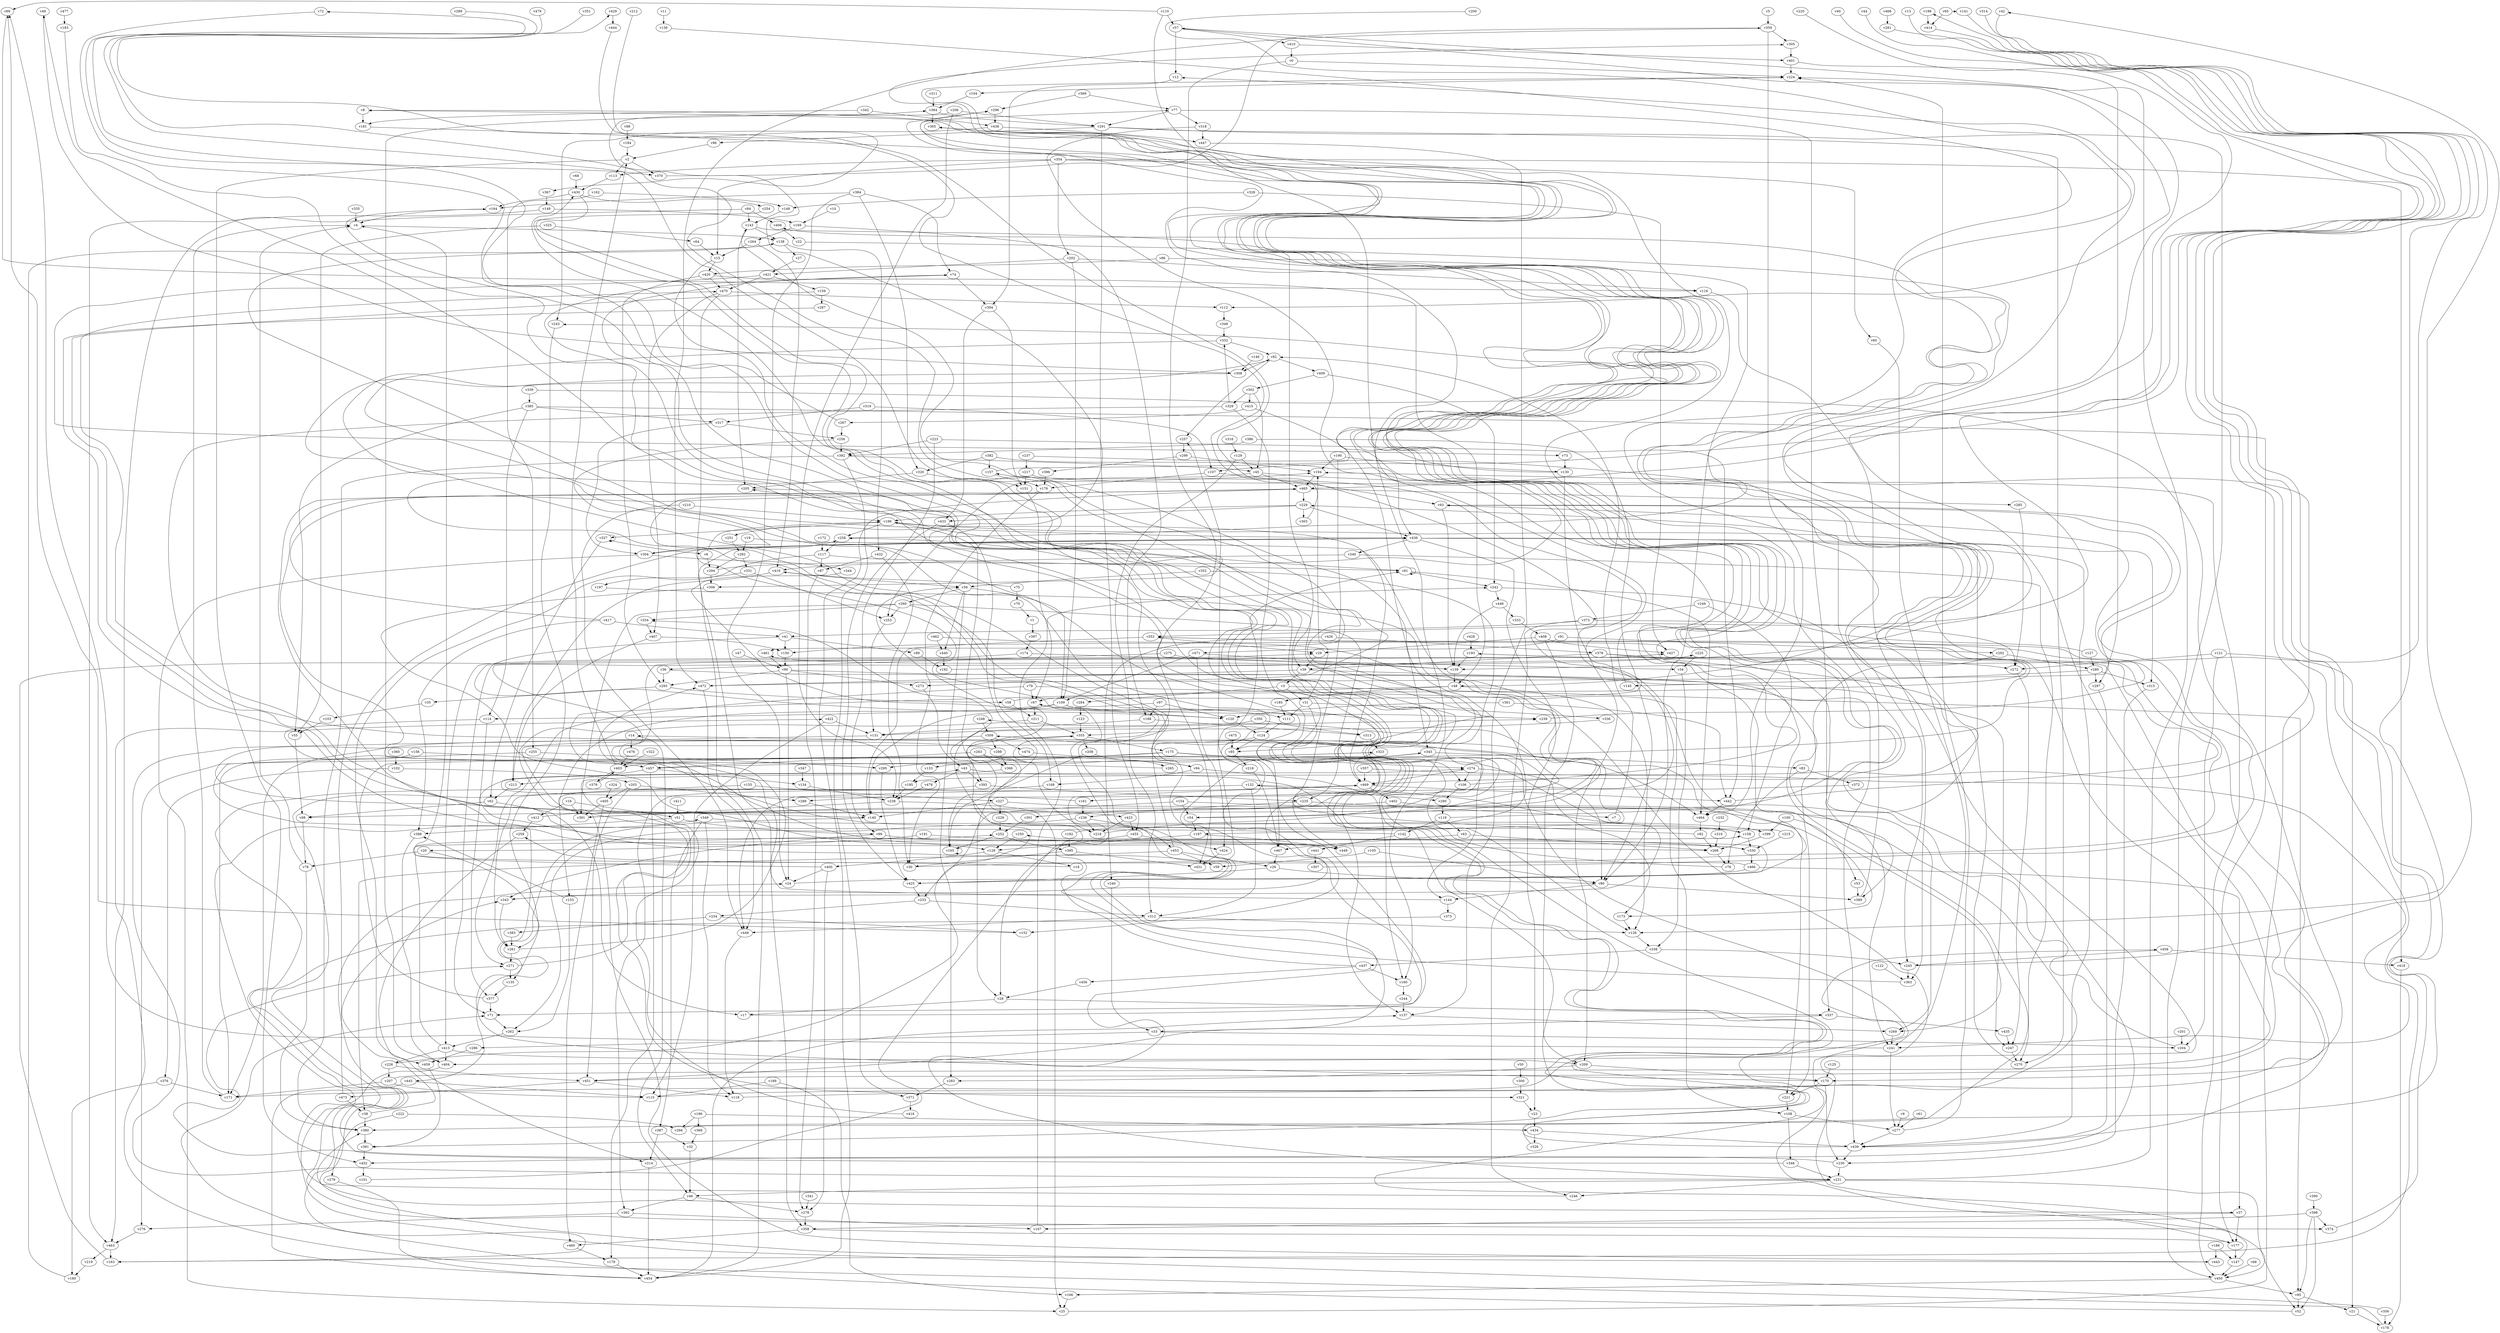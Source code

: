 // Benchmark game 714 - 480 vertices
// time_bound: 184
// targets: v207
digraph G {
    v0 [name="v0", player=0];
    v1 [name="v1", player=0];
    v2 [name="v2", player=0];
    v3 [name="v3", player=1];
    v4 [name="v4", player=0];
    v5 [name="v5", player=1];
    v6 [name="v6", player=0];
    v7 [name="v7", player=0];
    v8 [name="v8", player=0];
    v9 [name="v9", player=1];
    v10 [name="v10", player=0];
    v11 [name="v11", player=1];
    v12 [name="v12", player=0];
    v13 [name="v13", player=1];
    v14 [name="v14", player=0];
    v15 [name="v15", player=0];
    v16 [name="v16", player=0];
    v17 [name="v17", player=1];
    v18 [name="v18", player=0];
    v19 [name="v19", player=1];
    v20 [name="v20", player=0];
    v21 [name="v21", player=0];
    v22 [name="v22", player=1];
    v23 [name="v23", player=1];
    v24 [name="v24", player=1];
    v25 [name="v25", player=0];
    v26 [name="v26", player=1];
    v27 [name="v27", player=1];
    v28 [name="v28", player=0];
    v29 [name="v29", player=0];
    v30 [name="v30", player=1];
    v31 [name="v31", player=1];
    v32 [name="v32", player=0];
    v33 [name="v33", player=0];
    v34 [name="v34", player=1];
    v35 [name="v35", player=0];
    v36 [name="v36", player=0];
    v37 [name="v37", player=1];
    v38 [name="v38", player=1];
    v39 [name="v39", player=0];
    v40 [name="v40", player=0];
    v41 [name="v41", player=0];
    v42 [name="v42", player=0];
    v43 [name="v43", player=0];
    v44 [name="v44", player=1];
    v45 [name="v45", player=1];
    v46 [name="v46", player=1];
    v47 [name="v47", player=1];
    v48 [name="v48", player=1];
    v49 [name="v49", player=0];
    v50 [name="v50", player=0];
    v51 [name="v51", player=0];
    v52 [name="v52", player=0];
    v53 [name="v53", player=1];
    v54 [name="v54", player=0];
    v55 [name="v55", player=0];
    v56 [name="v56", player=1];
    v57 [name="v57", player=1];
    v58 [name="v58", player=1];
    v59 [name="v59", player=1];
    v60 [name="v60", player=0];
    v61 [name="v61", player=1];
    v62 [name="v62", player=0];
    v63 [name="v63", player=1];
    v64 [name="v64", player=1];
    v65 [name="v65", player=1];
    v66 [name="v66", player=0];
    v67 [name="v67", player=0];
    v68 [name="v68", player=0];
    v69 [name="v69", player=1];
    v70 [name="v70", player=1];
    v71 [name="v71", player=1];
    v72 [name="v72", player=0];
    v73 [name="v73", player=0];
    v74 [name="v74", player=0];
    v75 [name="v75", player=0];
    v76 [name="v76", player=0];
    v77 [name="v77", player=0];
    v78 [name="v78", player=1];
    v79 [name="v79", player=0];
    v80 [name="v80", player=0];
    v81 [name="v81", player=0];
    v82 [name="v82", player=1];
    v83 [name="v83", player=0];
    v84 [name="v84", player=0];
    v85 [name="v85", player=0];
    v86 [name="v86", player=1];
    v87 [name="v87", player=1];
    v88 [name="v88", player=1];
    v89 [name="v89", player=0];
    v90 [name="v90", player=1];
    v91 [name="v91", player=0];
    v92 [name="v92", player=0];
    v93 [name="v93", player=1];
    v94 [name="v94", player=1];
    v95 [name="v95", player=0];
    v96 [name="v96", player=0];
    v97 [name="v97", player=1];
    v98 [name="v98", player=1];
    v99 [name="v99", player=1];
    v100 [name="v100", player=0];
    v101 [name="v101", player=1];
    v102 [name="v102", player=0];
    v103 [name="v103", player=1];
    v104 [name="v104", player=0];
    v105 [name="v105", player=0];
    v106 [name="v106", player=1];
    v107 [name="v107", player=0];
    v108 [name="v108", player=0];
    v109 [name="v109", player=1];
    v110 [name="v110", player=1];
    v111 [name="v111", player=1];
    v112 [name="v112", player=0];
    v113 [name="v113", player=0];
    v114 [name="v114", player=1];
    v115 [name="v115", player=0];
    v116 [name="v116", player=0];
    v117 [name="v117", player=0];
    v118 [name="v118", player=0];
    v119 [name="v119", player=1];
    v120 [name="v120", player=1];
    v121 [name="v121", player=0];
    v122 [name="v122", player=0];
    v123 [name="v123", player=1];
    v124 [name="v124", player=1];
    v125 [name="v125", player=0];
    v126 [name="v126", player=0];
    v127 [name="v127", player=1];
    v128 [name="v128", player=0];
    v129 [name="v129", player=1];
    v130 [name="v130", player=1];
    v131 [name="v131", player=0];
    v132 [name="v132", player=0];
    v133 [name="v133", player=0];
    v134 [name="v134", player=0];
    v135 [name="v135", player=1];
    v136 [name="v136", player=1];
    v137 [name="v137", player=1];
    v138 [name="v138", player=1];
    v139 [name="v139", player=0];
    v140 [name="v140", player=1];
    v141 [name="v141", player=0];
    v142 [name="v142", player=1];
    v143 [name="v143", player=0];
    v144 [name="v144", player=0];
    v145 [name="v145", player=1];
    v146 [name="v146", player=0];
    v147 [name="v147", player=1];
    v148 [name="v148", player=0];
    v149 [name="v149", player=0];
    v150 [name="v150", player=1];
    v151 [name="v151", player=0];
    v152 [name="v152", player=0];
    v153 [name="v153", player=1];
    v154 [name="v154", player=1];
    v155 [name="v155", player=1];
    v156 [name="v156", player=0];
    v157 [name="v157", player=0];
    v158 [name="v158", player=1];
    v159 [name="v159", player=0];
    v160 [name="v160", player=0];
    v161 [name="v161", player=1];
    v162 [name="v162", player=0];
    v163 [name="v163", player=1];
    v164 [name="v164", player=0];
    v165 [name="v165", player=1];
    v166 [name="v166", player=1];
    v167 [name="v167", player=0];
    v168 [name="v168", player=1];
    v169 [name="v169", player=0];
    v170 [name="v170", player=1];
    v171 [name="v171", player=1];
    v172 [name="v172", player=0];
    v173 [name="v173", player=1];
    v174 [name="v174", player=1];
    v175 [name="v175", player=1];
    v176 [name="v176", player=0];
    v177 [name="v177", player=0];
    v178 [name="v178", player=1];
    v179 [name="v179", player=0];
    v180 [name="v180", player=0];
    v181 [name="v181", player=1];
    v182 [name="v182", player=1];
    v183 [name="v183", player=1];
    v184 [name="v184", player=0];
    v185 [name="v185", player=1];
    v186 [name="v186", player=1];
    v187 [name="v187", player=0];
    v188 [name="v188", player=0];
    v189 [name="v189", player=1];
    v190 [name="v190", player=1];
    v191 [name="v191", player=0];
    v192 [name="v192", player=1];
    v193 [name="v193", player=1];
    v194 [name="v194", player=0];
    v195 [name="v195", player=0];
    v196 [name="v196", player=1];
    v197 [name="v197", player=1];
    v198 [name="v198", player=0];
    v199 [name="v199", player=1];
    v200 [name="v200", player=0];
    v201 [name="v201", player=0];
    v202 [name="v202", player=1];
    v203 [name="v203", player=1];
    v204 [name="v204", player=1];
    v205 [name="v205", player=0];
    v206 [name="v206", player=1];
    v207 [name="v207", player=0, target=1];
    v208 [name="v208", player=0];
    v209 [name="v209", player=1];
    v210 [name="v210", player=0];
    v211 [name="v211", player=1];
    v212 [name="v212", player=1];
    v213 [name="v213", player=1];
    v214 [name="v214", player=1];
    v215 [name="v215", player=1];
    v216 [name="v216", player=1];
    v217 [name="v217", player=0];
    v218 [name="v218", player=0];
    v219 [name="v219", player=1];
    v220 [name="v220", player=0];
    v221 [name="v221", player=0];
    v222 [name="v222", player=0];
    v223 [name="v223", player=0];
    v224 [name="v224", player=0];
    v225 [name="v225", player=0];
    v226 [name="v226", player=1];
    v227 [name="v227", player=1];
    v228 [name="v228", player=0];
    v229 [name="v229", player=1];
    v230 [name="v230", player=1];
    v231 [name="v231", player=1];
    v232 [name="v232", player=1];
    v233 [name="v233", player=0];
    v234 [name="v234", player=0];
    v235 [name="v235", player=1];
    v236 [name="v236", player=1];
    v237 [name="v237", player=1];
    v238 [name="v238", player=0];
    v239 [name="v239", player=1];
    v240 [name="v240", player=1];
    v241 [name="v241", player=1];
    v242 [name="v242", player=0];
    v243 [name="v243", player=0];
    v244 [name="v244", player=0];
    v245 [name="v245", player=1];
    v246 [name="v246", player=1];
    v247 [name="v247", player=0];
    v248 [name="v248", player=1];
    v249 [name="v249", player=1];
    v250 [name="v250", player=0];
    v251 [name="v251", player=0];
    v252 [name="v252", player=0];
    v253 [name="v253", player=1];
    v254 [name="v254", player=0];
    v255 [name="v255", player=0];
    v256 [name="v256", player=0];
    v257 [name="v257", player=0];
    v258 [name="v258", player=0];
    v259 [name="v259", player=0];
    v260 [name="v260", player=0];
    v261 [name="v261", player=0];
    v262 [name="v262", player=1];
    v263 [name="v263", player=0];
    v264 [name="v264", player=1];
    v265 [name="v265", player=1];
    v266 [name="v266", player=0];
    v267 [name="v267", player=1];
    v268 [name="v268", player=1];
    v269 [name="v269", player=0];
    v270 [name="v270", player=0];
    v271 [name="v271", player=0];
    v272 [name="v272", player=1];
    v273 [name="v273", player=0];
    v274 [name="v274", player=0];
    v275 [name="v275", player=1];
    v276 [name="v276", player=0];
    v277 [name="v277", player=1];
    v278 [name="v278", player=0];
    v279 [name="v279", player=1];
    v280 [name="v280", player=0];
    v281 [name="v281", player=0];
    v282 [name="v282", player=1];
    v283 [name="v283", player=1];
    v284 [name="v284", player=0];
    v285 [name="v285", player=1];
    v286 [name="v286", player=0];
    v287 [name="v287", player=0];
    v288 [name="v288", player=0];
    v289 [name="v289", player=1];
    v290 [name="v290", player=1];
    v291 [name="v291", player=1];
    v292 [name="v292", player=1];
    v293 [name="v293", player=0];
    v294 [name="v294", player=1];
    v295 [name="v295", player=1];
    v296 [name="v296", player=0];
    v297 [name="v297", player=1];
    v298 [name="v298", player=1];
    v299 [name="v299", player=1];
    v300 [name="v300", player=0];
    v301 [name="v301", player=0];
    v302 [name="v302", player=1];
    v303 [name="v303", player=1];
    v304 [name="v304", player=1];
    v305 [name="v305", player=0];
    v306 [name="v306", player=1];
    v307 [name="v307", player=1];
    v308 [name="v308", player=1];
    v309 [name="v309", player=1];
    v310 [name="v310", player=0];
    v311 [name="v311", player=0];
    v312 [name="v312", player=1];
    v313 [name="v313", player=0];
    v314 [name="v314", player=1];
    v315 [name="v315", player=0];
    v316 [name="v316", player=0];
    v317 [name="v317", player=0];
    v318 [name="v318", player=1];
    v319 [name="v319", player=1];
    v320 [name="v320", player=0];
    v321 [name="v321", player=1];
    v322 [name="v322", player=1];
    v323 [name="v323", player=1];
    v324 [name="v324", player=1];
    v325 [name="v325", player=1];
    v326 [name="v326", player=0];
    v327 [name="v327", player=1];
    v328 [name="v328", player=0];
    v329 [name="v329", player=0];
    v330 [name="v330", player=1];
    v331 [name="v331", player=1];
    v332 [name="v332", player=0];
    v333 [name="v333", player=0];
    v334 [name="v334", player=1];
    v335 [name="v335", player=0];
    v336 [name="v336", player=1];
    v337 [name="v337", player=1];
    v338 [name="v338", player=0];
    v339 [name="v339", player=0];
    v340 [name="v340", player=1];
    v341 [name="v341", player=0];
    v342 [name="v342", player=1];
    v343 [name="v343", player=1];
    v344 [name="v344", player=1];
    v345 [name="v345", player=0];
    v346 [name="v346", player=1];
    v347 [name="v347", player=0];
    v348 [name="v348", player=0];
    v349 [name="v349", player=0];
    v350 [name="v350", player=1];
    v351 [name="v351", player=1];
    v352 [name="v352", player=1];
    v353 [name="v353", player=1];
    v354 [name="v354", player=0];
    v355 [name="v355", player=0];
    v356 [name="v356", player=1];
    v357 [name="v357", player=1];
    v358 [name="v358", player=0];
    v359 [name="v359", player=1];
    v360 [name="v360", player=0];
    v361 [name="v361", player=1];
    v362 [name="v362", player=0];
    v363 [name="v363", player=0];
    v364 [name="v364", player=1];
    v365 [name="v365", player=1];
    v366 [name="v366", player=1];
    v367 [name="v367", player=1];
    v368 [name="v368", player=1];
    v369 [name="v369", player=0];
    v370 [name="v370", player=1];
    v371 [name="v371", player=1];
    v372 [name="v372", player=1];
    v373 [name="v373", player=0];
    v374 [name="v374", player=1];
    v375 [name="v375", player=1];
    v376 [name="v376", player=0];
    v377 [name="v377", player=1];
    v378 [name="v378", player=0];
    v379 [name="v379", player=0];
    v380 [name="v380", player=0];
    v381 [name="v381", player=1];
    v382 [name="v382", player=1];
    v383 [name="v383", player=0];
    v384 [name="v384", player=0];
    v385 [name="v385", player=1];
    v386 [name="v386", player=1];
    v387 [name="v387", player=1];
    v388 [name="v388", player=1];
    v389 [name="v389", player=1];
    v390 [name="v390", player=1];
    v391 [name="v391", player=0];
    v392 [name="v392", player=1];
    v393 [name="v393", player=1];
    v394 [name="v394", player=1];
    v395 [name="v395", player=0];
    v396 [name="v396", player=0];
    v397 [name="v397", player=1];
    v398 [name="v398", player=0];
    v399 [name="v399", player=1];
    v400 [name="v400", player=0];
    v401 [name="v401", player=1];
    v402 [name="v402", player=0];
    v403 [name="v403", player=1];
    v404 [name="v404", player=0];
    v405 [name="v405", player=1];
    v406 [name="v406", player=0];
    v407 [name="v407", player=1];
    v408 [name="v408", player=1];
    v409 [name="v409", player=1];
    v410 [name="v410", player=0];
    v411 [name="v411", player=0];
    v412 [name="v412", player=0];
    v413 [name="v413", player=0];
    v414 [name="v414", player=1];
    v415 [name="v415", player=0];
    v416 [name="v416", player=0];
    v417 [name="v417", player=1];
    v418 [name="v418", player=0];
    v419 [name="v419", player=0];
    v420 [name="v420", player=1];
    v421 [name="v421", player=1];
    v422 [name="v422", player=0];
    v423 [name="v423", player=0];
    v424 [name="v424", player=1];
    v425 [name="v425", player=1];
    v426 [name="v426", player=0];
    v427 [name="v427", player=0];
    v428 [name="v428", player=1];
    v429 [name="v429", player=1];
    v430 [name="v430", player=0];
    v431 [name="v431", player=1];
    v432 [name="v432", player=1];
    v433 [name="v433", player=0];
    v434 [name="v434", player=1];
    v435 [name="v435", player=1];
    v436 [name="v436", player=1];
    v437 [name="v437", player=1];
    v438 [name="v438", player=1];
    v439 [name="v439", player=0];
    v440 [name="v440", player=1];
    v441 [name="v441", player=0];
    v442 [name="v442", player=1];
    v443 [name="v443", player=1];
    v444 [name="v444", player=0];
    v445 [name="v445", player=0];
    v446 [name="v446", player=0];
    v447 [name="v447", player=1];
    v448 [name="v448", player=1];
    v449 [name="v449", player=0];
    v450 [name="v450", player=1];
    v451 [name="v451", player=1];
    v452 [name="v452", player=1];
    v453 [name="v453", player=1];
    v454 [name="v454", player=1];
    v455 [name="v455", player=1];
    v456 [name="v456", player=1];
    v457 [name="v457", player=0];
    v458 [name="v458", player=1];
    v459 [name="v459", player=0];
    v460 [name="v460", player=1];
    v461 [name="v461", player=1];
    v462 [name="v462", player=0];
    v463 [name="v463", player=0];
    v464 [name="v464", player=0];
    v465 [name="v465", player=0];
    v466 [name="v466", player=0];
    v467 [name="v467", player=1];
    v468 [name="v468", player=0];
    v469 [name="v469", player=0];
    v470 [name="v470", player=1];
    v471 [name="v471", player=1];
    v472 [name="v472", player=1];
    v473 [name="v473", player=0];
    v474 [name="v474", player=0];
    v475 [name="v475", player=0];
    v476 [name="v476", player=1];
    v477 [name="v477", player=1];
    v478 [name="v478", player=0];
    v479 [name="v479", player=0];

    v0 -> v224;
    v1 -> v397;
    v2 -> v113;
    v3 -> v284;
    v4 -> v138;
    v5 -> v359;
    v6 -> v294;
    v7 -> v82;
    v8 -> v181;
    v9 -> v277;
    v10 -> v169;
    v11 -> v136;
    v12 -> v394;
    v13 -> v469 [constraint="t >= 5"];
    v14 -> v46;
    v15 -> v126 [constraint="t >= 3"];
    v16 -> v412;
    v17 -> v345 [constraint="t < 11"];
    v18 -> v259 [constraint="t mod 3 == 0"];
    v19 -> v450 [constraint="t mod 3 == 0"];
    v20 -> v78;
    v21 -> v178;
    v22 -> v48 [constraint="t < 11"];
    v23 -> v434;
    v24 -> v250 [constraint="t < 15"];
    v25 -> v194;
    v26 -> v80;
    v27 -> v421;
    v28 -> v337;
    v29 -> v39;
    v30 -> v353 [constraint="t mod 5 == 0"];
    v31 -> v336;
    v32 -> v46;
    v33 -> v204;
    v34 -> v338;
    v35 -> v103;
    v36 -> v389 [constraint="t >= 3"];
    v37 -> v177;
    v38 -> v343 [constraint="t mod 2 == 0"];
    v39 -> v3;
    v40 -> v465 [constraint="t mod 4 == 3"];
    v41 -> v89;
    v42 -> v139 [constraint="t < 11"];
    v43 -> v478;
    v44 -> v353 [constraint="t mod 2 == 0"];
    v45 -> v450;
    v46 -> v278;
    v47 -> v90;
    v48 -> v399 [constraint="t mod 4 == 2"];
    v49 -> v308 [constraint="t < 6"];
    v50 -> v300;
    v51 -> v388;
    v52 -> v71 [constraint="t mod 4 == 1"];
    v53 -> v389;
    v54 -> v248 [constraint="t < 12"];
    v55 -> v98;
    v56 -> v109;
    v57 -> v112 [constraint="t >= 1"];
    v58 -> v157 [constraint="t >= 1"];
    v59 -> v465 [constraint="t mod 5 == 0"];
    v60 -> v241;
    v61 -> v277;
    v62 -> v17;
    v63 -> v268;
    v64 -> v15;
    v65 -> v141 [constraint="t < 11"];
    v66 -> v450;
    v67 -> v211;
    v68 -> v430;
    v69 -> v116 [constraint="t >= 1"];
    v70 -> v1;
    v71 -> v262;
    v72 -> v288 [constraint="t mod 2 == 1"];
    v73 -> v130;
    v74 -> v381 [constraint="t mod 3 == 0"];
    v75 -> v419 [constraint="t mod 2 == 1"];
    v76 -> v205 [constraint="t < 9"];
    v77 -> v337;
    v78 -> v380;
    v79 -> v108;
    v80 -> v144;
    v81 -> v464;
    v82 -> v308;
    v83 -> v76;
    v84 -> v463;
    v85 -> v216;
    v86 -> v420;
    v87 -> v278;
    v88 -> v184;
    v89 -> v192;
    v90 -> v247;
    v91 -> v471;
    v92 -> v49 [constraint="t mod 3 == 2"];
    v93 -> v439 [constraint="t < 8"];
    v94 -> v168;
    v95 -> v52;
    v96 -> v2;
    v97 -> v188;
    v98 -> v78;
    v99 -> v449;
    v100 -> v399;
    v101 -> v56 [constraint="t >= 1"];
    v102 -> v203;
    v103 -> v55;
    v104 -> v364;
    v105 -> v59;
    v106 -> v8 [constraint="t < 12"];
    v107 -> v93;
    v108 -> v346;
    v109 -> v239;
    v110 -> v69 [constraint="t >= 5"];
    v111 -> v124;
    v112 -> v348;
    v113 -> v430;
    v114 -> v94 [constraint="t >= 3"];
    v115 -> v224 [constraint="t < 12"];
    v116 -> v363;
    v117 -> v87;
    v118 -> v164 [constraint="t mod 4 == 2"];
    v119 -> v365 [constraint="t < 14"];
    v120 -> v29 [constraint="t mod 4 == 0"];
    v121 -> v204;
    v122 -> v363;
    v123 -> v355;
    v124 -> v423 [constraint="t mod 2 == 0"];
    v125 -> v170;
    v126 -> v338;
    v127 -> v305 [constraint="t >= 2"];
    v128 -> v400;
    v129 -> v312;
    v130 -> v296 [constraint="t mod 5 == 3"];
    v131 -> v231 [constraint="t mod 4 == 2"];
    v132 -> v312;
    v133 -> v195;
    v134 -> v238;
    v135 -> v377;
    v136 -> v404 [constraint="t >= 1"];
    v137 -> v269;
    v138 -> v71 [constraint="t >= 4"];
    v139 -> v48;
    v140 -> v170 [constraint="t mod 3 == 2"];
    v141 -> v380 [constraint="t < 13"];
    v142 -> v323 [constraint="t < 9"];
    v143 -> v205;
    v144 -> v427 [constraint="t mod 2 == 1"];
    v145 -> v77 [constraint="t < 7"];
    v146 -> v308;
    v147 -> v458 [constraint="t >= 2"];
    v148 -> v143;
    v149 -> v463;
    v150 -> v90;
    v151 -> v67;
    v152 -> v69 [constraint="t mod 2 == 1"];
    v153 -> v388 [constraint="t mod 3 == 1"];
    v154 -> v233;
    v155 -> v261;
    v156 -> v171;
    v157 -> v243 [constraint="t mod 2 == 0"];
    v158 -> v132 [constraint="t >= 1"];
    v159 -> v330 [constraint="t >= 2"];
    v160 -> v244;
    v161 -> v43 [constraint="t < 6"];
    v162 -> v148;
    v163 -> v225 [constraint="t < 7"];
    v164 -> v4;
    v165 -> v165;
    v166 -> v25;
    v167 -> v242;
    v168 -> v374 [constraint="t < 12"];
    v169 -> v188;
    v170 -> v221;
    v171 -> v4;
    v172 -> v117;
    v173 -> v126;
    v174 -> v139;
    v175 -> v295;
    v176 -> v231 [constraint="t mod 3 == 0"];
    v177 -> v461 [constraint="t < 10"];
    v178 -> v422 [constraint="t < 11"];
    v179 -> v454;
    v180 -> v138;
    v181 -> v269 [constraint="t mod 3 == 1"];
    v182 -> v143 [constraint="t >= 5"];
    v183 -> v81 [constraint="t < 7"];
    v184 -> v2;
    v185 -> v111;
    v186 -> v443;
    v187 -> v449;
    v188 -> v313;
    v189 -> v166;
    v190 -> v449;
    v191 -> v268;
    v192 -> v57 [constraint="t < 10"];
    v193 -> v171 [constraint="t >= 2"];
    v194 -> v465;
    v195 -> v238;
    v196 -> v266;
    v197 -> v187 [constraint="t mod 3 == 0"];
    v198 -> v414;
    v199 -> v327;
    v200 -> v195 [constraint="t < 7"];
    v201 -> v204;
    v202 -> v421;
    v203 -> v405;
    v204 -> v365 [constraint="t >= 3"];
    v205 -> v106 [constraint="t < 11"];
    v206 -> v251 [constraint="t mod 2 == 0"];
    v207 -> v12 [constraint="t >= 1"];
    v208 -> v265;
    v209 -> v283;
    v210 -> v448;
    v211 -> v321 [constraint="t mod 5 == 4"];
    v212 -> v367 [constraint="t >= 2"];
    v213 -> v62;
    v214 -> v454;
    v215 -> v239 [constraint="t >= 3"];
    v216 -> v467;
    v217 -> v67 [constraint="t >= 3"];
    v218 -> v430 [constraint="t mod 3 == 0"];
    v219 -> v180;
    v220 -> v451 [constraint="t < 14"];
    v221 -> v108;
    v222 -> v279;
    v223 -> v442;
    v224 -> v104;
    v225 -> v34;
    v226 -> v334 [constraint="t mod 3 == 1"];
    v227 -> v228;
    v228 -> v252;
    v229 -> v303;
    v230 -> v271 [constraint="t mod 4 == 1"];
    v231 -> v224;
    v232 -> v310;
    v233 -> v234;
    v234 -> v152;
    v235 -> v236;
    v236 -> v218;
    v237 -> v457 [constraint="t < 5"];
    v238 -> v391;
    v239 -> v353 [constraint="t >= 1"];
    v240 -> v33;
    v241 -> v69 [constraint="t >= 3"];
    v242 -> v446;
    v243 -> v261;
    v244 -> v137;
    v245 -> v42 [constraint="t < 12"];
    v246 -> v380 [constraint="t >= 2"];
    v247 -> v270;
    v248 -> v309;
    v249 -> v373;
    v250 -> v128;
    v251 -> v282;
    v252 -> v165;
    v253 -> v131;
    v254 -> v306 [constraint="t >= 3"];
    v255 -> v295;
    v256 -> v436 [constraint="t < 5"];
    v257 -> v299;
    v258 -> v406 [constraint="t >= 2"];
    v259 -> v214 [constraint="t mod 4 == 1"];
    v260 -> v168;
    v261 -> v427 [constraint="t mod 4 == 3"];
    v262 -> v413;
    v263 -> v94;
    v264 -> v419;
    v265 -> v465 [constraint="t >= 5"];
    v266 -> v8 [constraint="t >= 5"];
    v267 -> v72 [constraint="t < 14"];
    v268 -> v76;
    v269 -> v241;
    v270 -> v199;
    v271 -> v355 [constraint="t mod 2 == 1"];
    v272 -> v247;
    v273 -> v43;
    v274 -> v106;
    v275 -> v34;
    v276 -> v463;
    v277 -> v439;
    v278 -> v358;
    v279 -> v454;
    v280 -> v297;
    v281 -> v107 [constraint="t < 10"];
    v282 -> v294;
    v283 -> v371;
    v284 -> v123;
    v285 -> v272;
    v286 -> v459;
    v287 -> v445 [constraint="t mod 5 == 0"];
    v288 -> v140;
    v289 -> v370 [constraint="t mod 2 == 0"];
    v290 -> v119;
    v291 -> v450;
    v292 -> v280;
    v293 -> v35;
    v294 -> v296 [constraint="t >= 3"];
    v295 -> v425;
    v296 -> v438;
    v297 -> v439;
    v298 -> v470 [constraint="t < 5"];
    v299 -> v194;
    v300 -> v321;
    v301 -> v252;
    v302 -> v45;
    v303 -> v429 [constraint="t mod 2 == 1"];
    v304 -> v82 [constraint="t >= 5"];
    v305 -> v401;
    v306 -> v128 [constraint="t < 6"];
    v307 -> v93 [constraint="t mod 4 == 0"];
    v308 -> v451 [constraint="t >= 3"];
    v309 -> v173 [constraint="t mod 2 == 1"];
    v310 -> v268;
    v311 -> v364;
    v312 -> v448;
    v313 -> v323;
    v314 -> v126 [constraint="t mod 3 == 2"];
    v315 -> v230;
    v316 -> v129;
    v317 -> v256;
    v318 -> v173 [constraint="t mod 4 == 2"];
    v319 -> v107;
    v320 -> v151;
    v321 -> v23;
    v322 -> v403;
    v323 -> v469;
    v324 -> v405;
    v325 -> v55;
    v326 -> v74 [constraint="t >= 4"];
    v327 -> v327;
    v328 -> v427;
    v329 -> v140 [constraint="t < 6"];
    v330 -> v466;
    v331 -> v197;
    v332 -> v343 [constraint="t mod 5 == 4"];
    v333 -> v408;
    v334 -> v407;
    v335 -> v4;
    v336 -> v131 [constraint="t < 6"];
    v337 -> v435;
    v338 -> v245;
    v339 -> v170 [constraint="t mod 3 == 0"];
    v340 -> v270;
    v341 -> v278;
    v342 -> v438;
    v343 -> v261;
    v344 -> v111 [constraint="t < 5"];
    v345 -> v133;
    v346 -> v469 [constraint="t mod 4 == 3"];
    v347 -> v134;
    v348 -> v332;
    v349 -> v387;
    v350 -> v355;
    v351 -> v461 [constraint="t >= 3"];
    v352 -> v144;
    v353 -> v29;
    v354 -> v15;
    v355 -> v175;
    v356 -> v349 [constraint="t >= 5"];
    v357 -> v241 [constraint="t >= 4"];
    v358 -> v177;
    v359 -> v305;
    v360 -> v102;
    v361 -> v120;
    v362 -> v167;
    v363 -> v194 [constraint="t < 11"];
    v364 -> v365;
    v365 -> v452 [constraint="t >= 1"];
    v366 -> v330 [constraint="t mod 3 == 1"];
    v367 -> v149;
    v368 -> v32;
    v369 -> v296;
    v370 -> v359 [constraint="t >= 4"];
    v371 -> v416;
    v372 -> v152 [constraint="t mod 5 == 4"];
    v373 -> v41;
    v374 -> v198 [constraint="t >= 1"];
    v375 -> v163 [constraint="t mod 2 == 1"];
    v376 -> v171;
    v377 -> v323 [constraint="t >= 2"];
    v378 -> v98 [constraint="t < 14"];
    v379 -> v403;
    v380 -> v381;
    v381 -> v452;
    v382 -> v157;
    v383 -> v261;
    v384 -> v164;
    v385 -> v114;
    v386 -> v392;
    v387 -> v214;
    v388 -> v404;
    v389 -> v229;
    v390 -> v398;
    v391 -> v309 [constraint="t < 5"];
    v392 -> v380;
    v393 -> v235;
    v394 -> v433;
    v395 -> v431;
    v396 -> v176;
    v397 -> v174;
    v398 -> v358;
    v399 -> v268;
    v400 -> v252 [constraint="t >= 3"];
    v401 -> v224;
    v402 -> v301;
    v403 -> v2;
    v404 -> v37 [constraint="t < 14"];
    v405 -> v391;
    v406 -> v22;
    v407 -> v213;
    v408 -> v209;
    v409 -> v302;
    v410 -> v401;
    v411 -> v51;
    v412 -> v67 [constraint="t mod 2 == 1"];
    v413 -> v404;
    v414 -> v163 [constraint="t >= 5"];
    v415 -> v267;
    v416 -> v274 [constraint="t mod 2 == 0"];
    v417 -> v465 [constraint="t mod 4 == 2"];
    v418 -> v178;
    v419 -> v56;
    v420 -> v48;
    v421 -> v73 [constraint="t mod 2 == 1"];
    v422 -> v131;
    v423 -> v218;
    v424 -> v431;
    v425 -> v14 [constraint="t mod 5 == 3"];
    v426 -> v378;
    v427 -> v150 [constraint="t < 11"];
    v428 -> v193;
    v429 -> v444;
    v430 -> v85 [constraint="t mod 4 == 1"];
    v431 -> v257;
    v432 -> v87;
    v433 -> v28;
    v434 -> v439;
    v435 -> v247;
    v436 -> v439;
    v437 -> v436 [constraint="t >= 1"];
    v438 -> v447;
    v439 -> v67 [constraint="t mod 4 == 1"];
    v440 -> v192;
    v441 -> v307;
    v442 -> v193 [constraint="t >= 2"];
    v443 -> v24 [constraint="t >= 4"];
    v444 -> v161 [constraint="t mod 4 == 2"];
    v445 -> v454;
    v446 -> v333;
    v447 -> v137;
    v448 -> v118;
    v449 -> v472 [constraint="t < 14"];
    v450 -> v166;
    v451 -> v473;
    v452 -> v101;
    v453 -> v59;
    v454 -> v137;
    v455 -> v424;
    v456 -> v28;
    v457 -> v213;
    v458 -> v245;
    v459 -> v381;
    v460 -> v179;
    v461 -> v90;
    v462 -> v54 [constraint="t >= 4"];
    v463 -> v219;
    v464 -> v92;
    v465 -> v285;
    v466 -> v158 [constraint="t < 9"];
    v467 -> v26;
    v468 -> v281;
    v469 -> v442;
    v470 -> v112;
    v471 -> v109;
    v472 -> v93 [constraint="t mod 5 == 0"];
    v473 -> v258;
    v474 -> v343 [constraint="t < 8"];
    v475 -> v85;
    v476 -> v403;
    v477 -> v183;
    v478 -> v443 [constraint="t >= 5"];
    v479 -> v273 [constraint="t < 13"];
    v280 -> v315;
    v472 -> v448;
    v161 -> v236;
    v159 -> v287;
    v373 -> v272;
    v138 -> v432;
    v249 -> v158;
    v94 -> v160;
    v457 -> v134;
    v376 -> v180;
    v304 -> v25;
    v182 -> v395;
    v256 -> v392;
    v2 -> v452;
    v132 -> v290;
    v325 -> v64;
    v175 -> v274;
    v436 -> v23;
    v223 -> v99;
    v208 -> v165;
    v226 -> v207;
    v401 -> v297;
    v386 -> v80;
    v82 -> v257;
    v469 -> v402;
    v470 -> v407;
    v0 -> v431;
    v175 -> v464;
    v465 -> v229;
    v57 -> v12;
    v63 -> v467;
    v43 -> v137;
    v231 -> v52;
    v263 -> v457;
    v100 -> v53;
    v6 -> v199;
    v377 -> v71;
    v384 -> v24;
    v162 -> v255;
    v119 -> v63;
    v438 -> v243;
    v56 -> v283;
    v442 -> v464;
    v39 -> v439;
    v402 -> v221;
    v41 -> v150;
    v312 -> v126;
    v274 -> v80;
    v143 -> v39;
    v79 -> v67;
    v450 -> v95;
    v422 -> v115;
    v317 -> v304;
    v359 -> v472;
    v355 -> v208;
    v407 -> v150;
    v207 -> v171;
    v453 -> v38;
    v433 -> v425;
    v156 -> v457;
    v350 -> v313;
    v462 -> v440;
    v199 -> v165;
    v318 -> v447;
    v394 -> v151;
    v453 -> v26;
    v82 -> v409;
    v78 -> v4;
    v153 -> v262;
    v43 -> v393;
    v345 -> v83;
    v223 -> v392;
    v202 -> v116;
    v109 -> v140;
    v91 -> v292;
    v210 -> v199;
    v417 -> v388;
    v302 -> v415;
    v417 -> v41;
    v384 -> v74;
    v238 -> v25;
    v108 -> v277;
    v421 -> v159;
    v403 -> v379;
    v235 -> v7;
    v337 -> v33;
    v229 -> v199;
    v361 -> v442;
    v81 -> v242;
    v106 -> v290;
    v258 -> v117;
    v199 -> v258;
    v264 -> v15;
    v293 -> v58;
    v226 -> v451;
    v471 -> v139;
    v338 -> v437;
    v302 -> v329;
    v349 -> v158;
    v387 -> v32;
    v20 -> v135;
    v109 -> v153;
    v97 -> v120;
    v463 -> v163;
    v356 -> v178;
    v142 -> v441;
    v175 -> v403;
    v41 -> v71;
    v299 -> v396;
    v231 -> v46;
    v75 -> v70;
    v37 -> v167;
    v93 -> v139;
    v129 -> v45;
    v373 -> v246;
    v471 -> v424;
    v196 -> v368;
    v359 -> v464;
    v26 -> v425;
    v395 -> v30;
    v430 -> v254;
    v132 -> v448;
    v39 -> v472;
    v45 -> v465;
    v445 -> v115;
    v385 -> v55;
    v14 -> v476;
    v3 -> v31;
    v378 -> v39;
    v451 -> v118;
    v339 -> v385;
    v154 -> v241;
    v446 -> v139;
    v327 -> v6;
    v127 -> v280;
    v385 -> v177;
    v436 -> v454;
    v143 -> v138;
    v84 -> v143;
    v110 -> v57;
    v77 -> v291;
    v56 -> v440;
    v57 -> v410;
    v327 -> v62;
    v202 -> v109;
    v384 -> v320;
    v80 -> v389;
    v408 -> v29;
    v84 -> v406;
    v309 -> v298;
    v83 -> v372;
    v90 -> v273;
    v229 -> v433;
    v216 -> v81;
    v237 -> v217;
    v121 -> v21;
    v48 -> v126;
    v16 -> v391;
    v473 -> v38;
    v329 -> v85;
    v354 -> v202;
    v31 -> v111;
    v453 -> v258;
    v62 -> v98;
    v378 -> v272;
    v206 -> v291;
    v130 -> v209;
    v354 -> v113;
    v260 -> v391;
    v117 -> v459;
    v138 -> v27;
    v255 -> v276;
    v274 -> v469;
    v291 -> v455;
    v211 -> v355;
    v155 -> v227;
    v188 -> v131;
    v215 -> v330;
    v398 -> v95;
    v207 -> v115;
    v415 -> v345;
    v358 -> v460;
    v292 -> v221;
    v33 -> v286;
    v149 -> v169;
    v423 -> v455;
    v169 -> v264;
    v36 -> v293;
    v455 -> v28;
    v74 -> v394;
    v413 -> v226;
    v170 -> v230;
    v349 -> v118;
    v430 -> v164;
    v65 -> v414;
    v436 -> v304;
    v128 -> v18;
    v329 -> v332;
    v277 -> v224;
    v294 -> v306;
    v186 -> v147;
    v58 -> v211;
    v227 -> v140;
    v354 -> v418;
    v382 -> v320;
    v280 -> v145;
    v51 -> v99;
    v354 -> v60;
    v121 -> v272;
    v120 -> v124;
    v241 -> v277;
    v466 -> v425;
    v107 -> v176;
    v469 -> v218;
    v421 -> v470;
    v355 -> v393;
    v187 -> v128;
    v28 -> v17;
    v90 -> v24;
    v436 -> v315;
    v124 -> v85;
    v86 -> v80;
    v439 -> v230;
    v203 -> v288;
    v233 -> v312;
    v309 -> v474;
    v189 -> v115;
    v102 -> v376;
    v77 -> v318;
    v3 -> v95;
    v413 -> v4;
    v328 -> v148;
    v242 -> v245;
    v38 -> v380;
    v465 -> v454;
    v385 -> v317;
    v260 -> v235;
    v46 -> v362;
    v263 -> v366;
    v405 -> v460;
    v90 -> v293;
    v260 -> v334;
    v470 -> v358;
    v410 -> v0;
    v97 -> v114;
    v227 -> v269;
    v15 -> v420;
    v436 -> v340;
    v437 -> v160;
    v147 -> v450;
    v364 -> v291;
    v217 -> v151;
    v298 -> v366;
    v193 -> v139;
    v81 -> v81;
    v245 -> v363;
    v190 -> v194;
    v157 -> v176;
    v45 -> v253;
    v392 -> v371;
    v398 -> v52;
    v206 -> v238;
    v48 -> v185;
    v261 -> v271;
    v400 -> v24;
    v230 -> v231;
    v229 -> v436;
    v158 -> v330;
    v190 -> v130;
    v236 -> v453;
    v291 -> v96;
    v309 -> v171;
    v404 -> v364;
    v174 -> v413;
    v332 -> v82;
    v196 -> v434;
    v457 -> v179;
    v99 -> v343;
    v231 -> v246;
    v54 -> v187;
    v31 -> v467;
    v357 -> v469;
    v352 -> v56;
    v19 -> v282;
    v176 -> v30;
    v191 -> v20;
    v420 -> v470;
    v291 -> v270;
    v466 -> v37;
    v425 -> v233;
    v114 -> v377;
    v426 -> v240;
    v458 -> v418;
    v369 -> v77;
    v331 -> v253;
    v392 -> v45;
    v412 -> v259;
    v432 -> v30;
    v304 -> v344;
    v340 -> v419;
    v409 -> v242;
    v282 -> v331;
    v320 -> v205;
    v478 -> v238;
    v393 -> v362;
    v319 -> v317;
    v234 -> v383;
    v408 -> v427;
    v16 -> v51;
    v271 -> v135;
    v413 -> v209;
    v109 -> v120;
    v2 -> v370;
    v437 -> v456;
    v209 -> v170;
    v92 -> v268;
    v346 -> v231;
    v260 -> v253;
    v400 -> v278;
    v342 -> v181;
    v203 -> v451;
    v144 -> v375;
    v154 -> v54;
    v95 -> v21;
    v419 -> v213;
    v56 -> v260;
    v119 -> v142;
    v275 -> v36;
    v199 -> v469;
    v105 -> v80;
    v31 -> v194;
    v252 -> v395;
    v79 -> v271;
    v222 -> v266;
    v117 -> v81;
    v267 -> v256;
    v362 -> v276;
    v398 -> v374;
    v382 -> v436;
    v110 -> v160;
    v177 -> v147;
    v236 -> v262;
    v353 -> v140;
    v420 -> v293;
    v434 -> v326;
}
